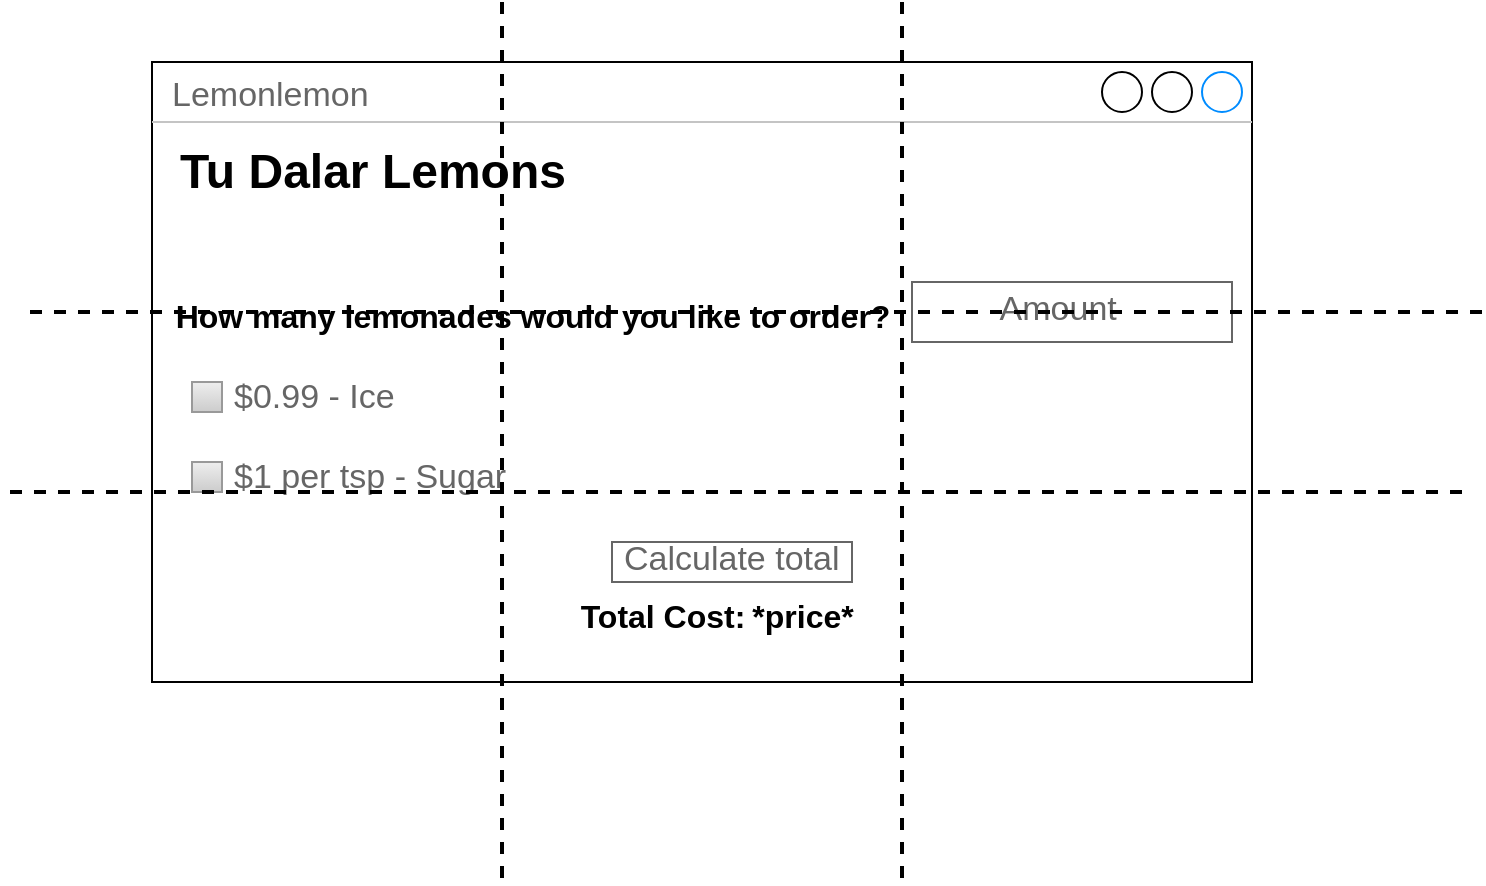 <mxfile>
    <diagram id="ShvCZZ15bpoVItl6cWTS" name="Page-1">
        <mxGraphModel dx="1686" dy="1589" grid="1" gridSize="10" guides="1" tooltips="1" connect="1" arrows="1" fold="1" page="1" pageScale="1" pageWidth="850" pageHeight="1100" math="0" shadow="0">
            <root>
                <mxCell id="0"/>
                <mxCell id="1" parent="0"/>
                <mxCell id="2" value="Lemonlemon" style="strokeWidth=1;shadow=0;dashed=0;align=center;html=1;shape=mxgraph.mockup.containers.window;align=left;verticalAlign=top;spacingLeft=8;strokeColor2=#008cff;strokeColor3=#c4c4c4;fontColor=#666666;mainText=;fontSize=17;labelBackgroundColor=none;whiteSpace=wrap;" parent="1" vertex="1">
                    <mxGeometry x="30" y="-10" width="550" height="310" as="geometry"/>
                </mxCell>
                <mxCell id="5" value="&lt;font style=&quot;font-size: 16px;&quot;&gt;How many lemonades would you like to order?&lt;/font&gt;" style="text;strokeColor=none;fillColor=none;html=1;fontSize=24;fontStyle=1;verticalAlign=middle;align=center;" parent="1" vertex="1">
                    <mxGeometry x="170" y="80" width="100" height="70" as="geometry"/>
                </mxCell>
                <mxCell id="21" value="&lt;font style=&quot;font-size: 16px;&quot;&gt;Total Cost:&lt;/font&gt;" style="text;strokeColor=none;fillColor=none;html=1;fontSize=24;fontStyle=1;verticalAlign=middle;align=center;" parent="1" vertex="1">
                    <mxGeometry x="230" y="230" width="110" height="70" as="geometry"/>
                </mxCell>
                <mxCell id="26" value="$0.99 - Ice" style="strokeWidth=1;shadow=0;dashed=0;align=center;html=1;shape=mxgraph.mockup.forms.rrect;rSize=0;fillColor=#eeeeee;strokeColor=#999999;gradientColor=#cccccc;align=left;spacingLeft=4;fontSize=17;fontColor=#666666;labelPosition=right;" parent="1" vertex="1">
                    <mxGeometry x="50" y="150" width="15" height="15" as="geometry"/>
                </mxCell>
                <mxCell id="31" value="$1 per tsp - Sugar" style="strokeWidth=1;shadow=0;dashed=0;align=center;html=1;shape=mxgraph.mockup.forms.rrect;rSize=0;fillColor=#eeeeee;strokeColor=#999999;gradientColor=#cccccc;align=left;spacingLeft=4;fontSize=17;fontColor=#666666;labelPosition=right;" parent="1" vertex="1">
                    <mxGeometry x="50" y="190" width="15" height="15" as="geometry"/>
                </mxCell>
                <mxCell id="35" value="Calculate total" style="strokeWidth=1;shadow=0;dashed=0;align=center;html=1;shape=mxgraph.mockup.text.textBox;fontColor=#666666;align=left;fontSize=17;spacingLeft=4;spacingTop=-3;whiteSpace=wrap;strokeColor=#666666;mainText=" parent="1" vertex="1">
                    <mxGeometry x="260" y="230" width="120" height="20" as="geometry"/>
                </mxCell>
                <mxCell id="36" value="" style="line;strokeWidth=2;direction=south;html=1;dashed=1;" parent="1" vertex="1">
                    <mxGeometry x="200" y="-40" width="10" height="440" as="geometry"/>
                </mxCell>
                <mxCell id="37" value="" style="line;strokeWidth=2;direction=south;html=1;dashed=1;" parent="1" vertex="1">
                    <mxGeometry x="400" y="-40" width="10" height="440" as="geometry"/>
                </mxCell>
                <mxCell id="40" value="" style="line;strokeWidth=2;direction=south;html=1;rotation=90;dashed=1;" parent="1" vertex="1">
                    <mxGeometry x="300" y="-160" width="40" height="730" as="geometry"/>
                </mxCell>
                <mxCell id="41" value="&lt;div style=&quot;text-align: center;&quot;&gt;&lt;span style=&quot;white-space: pre;&quot;&gt;&#x9;&lt;/span&gt;Amount&lt;br&gt;&lt;/div&gt;" style="strokeWidth=1;shadow=0;dashed=0;align=center;html=1;shape=mxgraph.mockup.text.textBox;fontColor=#666666;align=left;fontSize=17;spacingLeft=4;spacingTop=-3;whiteSpace=wrap;strokeColor=#666666;mainText=" vertex="1" parent="1">
                    <mxGeometry x="410" y="100" width="160" height="30" as="geometry"/>
                </mxCell>
                <mxCell id="42" value="&lt;span&gt;Tu Dalar Lemons&lt;/span&gt;" style="text;strokeColor=none;fillColor=none;html=1;fontSize=24;fontStyle=1;verticalAlign=middle;align=center;" vertex="1" parent="1">
                    <mxGeometry x="90" y="10" width="100" height="70" as="geometry"/>
                </mxCell>
                <mxCell id="45" value="&lt;span style=&quot;font-size: 16px;&quot;&gt;*price*&lt;/span&gt;" style="text;strokeColor=none;fillColor=none;html=1;fontSize=24;fontStyle=1;verticalAlign=middle;align=center;" vertex="1" parent="1">
                    <mxGeometry x="300" y="230" width="110" height="70" as="geometry"/>
                </mxCell>
                <mxCell id="46" value="" style="line;strokeWidth=2;direction=south;html=1;rotation=90;dashed=1;" vertex="1" parent="1">
                    <mxGeometry x="310" y="-250" width="40" height="730" as="geometry"/>
                </mxCell>
            </root>
        </mxGraphModel>
    </diagram>
</mxfile>